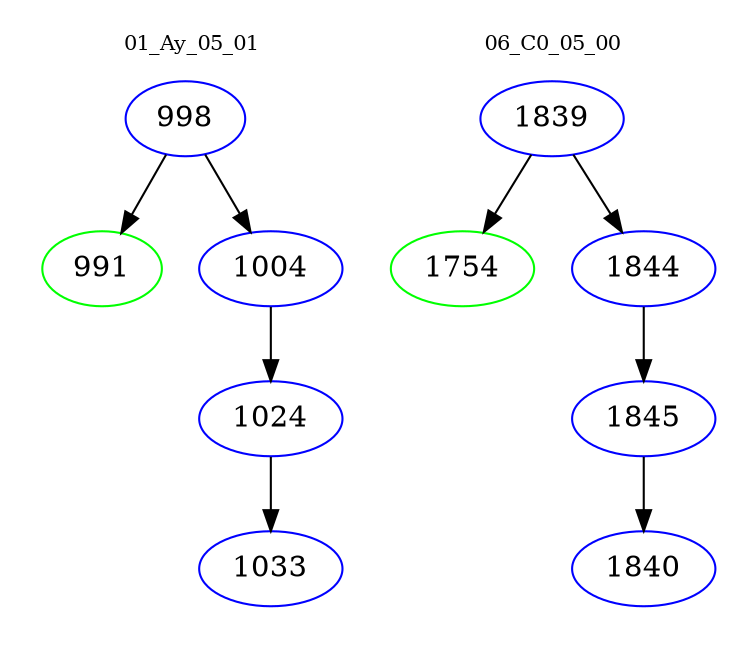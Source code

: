 digraph{
subgraph cluster_0 {
color = white
label = "01_Ay_05_01";
fontsize=10;
T0_998 [label="998", color="blue"]
T0_998 -> T0_991 [color="black"]
T0_991 [label="991", color="green"]
T0_998 -> T0_1004 [color="black"]
T0_1004 [label="1004", color="blue"]
T0_1004 -> T0_1024 [color="black"]
T0_1024 [label="1024", color="blue"]
T0_1024 -> T0_1033 [color="black"]
T0_1033 [label="1033", color="blue"]
}
subgraph cluster_1 {
color = white
label = "06_C0_05_00";
fontsize=10;
T1_1839 [label="1839", color="blue"]
T1_1839 -> T1_1754 [color="black"]
T1_1754 [label="1754", color="green"]
T1_1839 -> T1_1844 [color="black"]
T1_1844 [label="1844", color="blue"]
T1_1844 -> T1_1845 [color="black"]
T1_1845 [label="1845", color="blue"]
T1_1845 -> T1_1840 [color="black"]
T1_1840 [label="1840", color="blue"]
}
}
